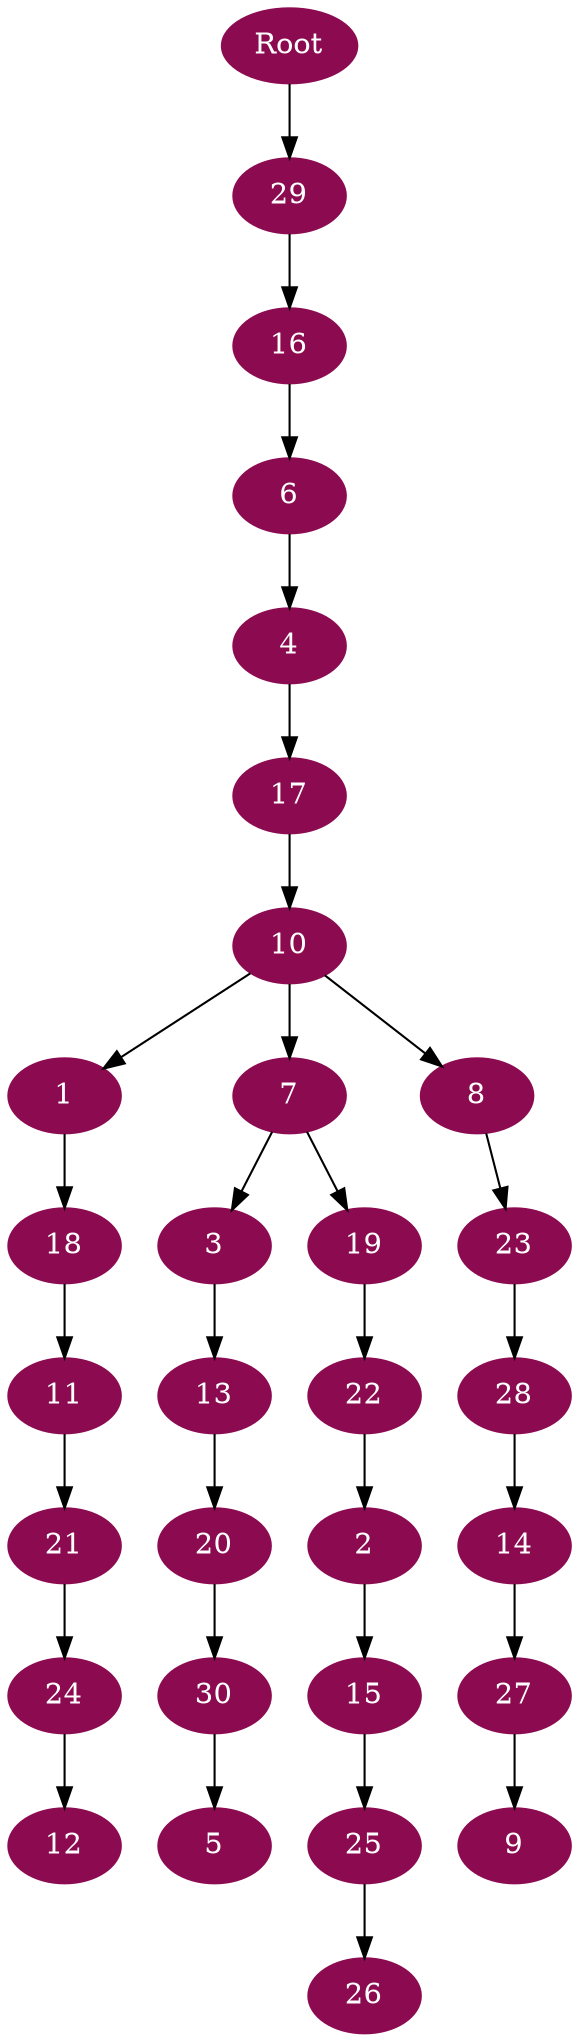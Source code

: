 digraph G {
node [color=deeppink4, style=filled, fontcolor=white];
10 -> 1;
22 -> 2;
7 -> 3;
6 -> 4;
30 -> 5;
16 -> 6;
10 -> 7;
10 -> 8;
27 -> 9;
17 -> 10;
18 -> 11;
24 -> 12;
3 -> 13;
28 -> 14;
2 -> 15;
29 -> 16;
4 -> 17;
1 -> 18;
7 -> 19;
13 -> 20;
11 -> 21;
19 -> 22;
8 -> 23;
21 -> 24;
15 -> 25;
25 -> 26;
14 -> 27;
23 -> 28;
Root -> 29;
20 -> 30;
}

